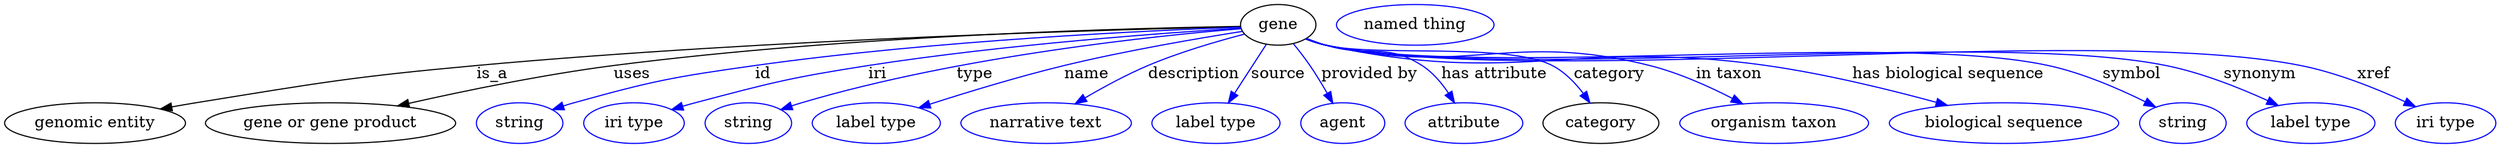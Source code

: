 digraph {
	graph [bb="0,0,1799.1,123"];
	node [label="\N"];
	gene	 [height=0.5,
		label=gene,
		pos="916.69,105",
		width=0.75827];
	"genomic entity"	 [height=0.5,
		pos="63.694,18",
		width=1.7693];
	gene -> "genomic entity"	 [label=is_a,
		lp="347.69,61.5",
		pos="e,110.69,30.162 889.14,104.28 805.68,101.9 548.47,92.981 336.69,69 247.18,58.863 224.94,54.131 136.69,36 131.42,34.916 125.95,33.715 \
120.48,32.461"];
	"gene or gene product"	 [height=0.5,
		pos="230.69,18",
		width=2.3651];
	gene -> "gene or gene product"	 [label=uses,
		lp="448.69,61.5",
		pos="e,280.16,32.732 889.18,104.55 815.41,102.99 607.3,96.318 436.69,69 386.62,60.981 330.83,46.841 289.96,35.48"];
	id	 [color=blue,
		height=0.5,
		label=string,
		pos="364.69,18",
		width=0.84854];
	gene -> id	 [color=blue,
		label=id,
		lp="544.19,61.5",
		pos="e,388.52,29.571 889,103.75 826.27,100.63 668.68,91.073 538.69,69 478.23,58.732 462.68,56 404.69,36 402.45,35.225 400.15,34.371 397.86,\
33.469",
		style=solid];
	iri	 [color=blue,
		height=0.5,
		label="iri type",
		pos="449.69,18",
		width=1.011];
	gene -> iri	 [color=blue,
		label=iri,
		lp="628.19,61.5",
		pos="e,477.58,29.788 889.26,102.88 836.9,98.556 719.27,87.546 621.69,69 564.4,58.11 550.1,54.199 494.69,36 492.16,35.167 489.56,34.264 \
486.95,33.322",
		style=solid];
	type	 [color=blue,
		height=0.5,
		label=string,
		pos="534.69,18",
		width=0.84854];
	gene -> type	 [color=blue,
		label=type,
		lp="697.69,61.5",
		pos="e,558.55,29.488 889.38,102.18 830.47,95.527 687.66,76.277 574.69,36 572.46,35.202 570.17,34.33 567.88,33.416",
		style=solid];
	name	 [color=blue,
		height=0.5,
		label="label type",
		pos="628.69,18",
		width=1.2638];
	gene -> name	 [color=blue,
		label=name,
		lp="783.19,61.5",
		pos="e,660.64,30.908 890.61,99.647 860.67,93.285 810.23,81.894 767.69,69 734.5,58.937 697.68,45.314 670.28,34.679",
		style=solid];
	description	 [color=blue,
		height=0.5,
		label="narrative text",
		pos="749.69,18",
		width=1.6068];
	gene -> description	 [color=blue,
		label=description,
		lp="857.19,61.5",
		pos="e,772.19,34.676 892.03,96.679 873.59,90.095 848.01,80.171 826.69,69 810.97,60.757 794.44,50.102 780.74,40.664",
		style=solid];
	source	 [color=blue,
		height=0.5,
		label="label type",
		pos="870.69,18",
		width=1.2638];
	gene -> source	 [color=blue,
		label=source,
		lp="914.69,61.5",
		pos="e,880.08,35.75 907.61,87.812 901.14,75.58 892.32,58.903 884.93,44.916",
		style=solid];
	"provided by"	 [color=blue,
		height=0.5,
		label=agent,
		pos="963.69,18",
		width=0.83048];
	gene -> "provided by"	 [color=blue,
		label="provided by",
		lp="977.69,61.5",
		pos="e,954.53,35.513 926.33,87.826 929.64,81.878 933.35,75.159 936.69,69 941.02,61.025 945.66,52.31 949.86,44.376",
		style=solid];
	"has attribute"	 [color=blue,
		height=0.5,
		label=attribute,
		pos="1051.7,18",
		width=1.1193];
	gene -> "has attribute"	 [color=blue,
		label="has attribute",
		lp="1063.2,61.5",
		pos="e,1042.7,35.946 938.34,93.728 943.32,91.346 948.63,88.962 953.69,87 980.05,76.782 991.61,85.31 1014.7,69 1023.7,62.657 1031.3,53.434 \
1037.3,44.57",
		style=solid];
	category	 [height=0.5,
		pos="1150.7,18",
		width=1.1374];
	gene -> category	 [color=blue,
		label=category,
		lp="1145.2,61.5",
		pos="e,1138.4,35.69 937.73,93.285 942.83,90.867 948.35,88.579 953.69,87 1016.8,68.348 1041.7,98.137 1100.7,69 1112.7,63.082 1123.4,53.104 \
1131.9,43.534",
		style=solid];
	"in taxon"	 [color=blue,
		height=0.5,
		label="organism taxon",
		pos="1275.7,18",
		width=1.8234];
	gene -> "in taxon"	 [color=blue,
		label="in taxon",
		lp="1234.2,61.5",
		pos="e,1249.3,34.575 937.69,93.13 942.79,90.718 948.32,88.472 953.69,87 1047.9,61.196 1078.6,95.132 1172.7,69 1196.4,62.409 1221.2,50.315 \
1240.5,39.558",
		style=solid];
	"has biological sequence"	 [color=blue,
		height=0.5,
		label="biological sequence",
		pos="1439.7,18",
		width=2.2387];
	gene -> "has biological sequence"	 [color=blue,
		label="has biological sequence",
		lp="1390.7,61.5",
		pos="e,1396.2,33.301 937.66,93.039 942.76,90.631 948.3,88.409 953.69,87 1085.9,52.435 1125.9,91.863 1260.7,69 1303.8,61.688 1351.3,47.862 \
1386.6,36.449",
		style=solid];
	symbol	 [color=blue,
		height=0.5,
		label=string,
		pos="1568.7,18",
		width=0.84854];
	gene -> symbol	 [color=blue,
		label=symbol,
		lp="1521.2,61.5",
		pos="e,1547.5,31.064 937.25,93.134 942.46,90.657 948.15,88.382 953.69,87 1062.9,59.799 1350.3,95.373 1459.7,69 1487.8,62.217 1517.4,47.846 \
1538.7,36.082",
		style=solid];
	synonym	 [color=blue,
		height=0.5,
		label="label type",
		pos="1662.7,18",
		width=1.2638];
	gene -> synonym	 [color=blue,
		label=synonym,
		lp="1615.2,61.5",
		pos="e,1636.3,33.004 937.24,93.113 942.45,90.638 948.15,88.367 953.69,87 1081.5,55.512 1417.3,97.816 1545.7,69 1574.4,62.561 1604.8,49.092 \
1627.4,37.612",
		style=solid];
	xref	 [color=blue,
		height=0.5,
		label="iri type",
		pos="1762.7,18",
		width=1.011];
	gene -> xref	 [color=blue,
		label=xref,
		lp="1698.7,61.5",
		pos="e,1738.8,31.598 937.24,93.096 942.45,90.621 948.14,88.355 953.69,87 1102.9,50.575 1494.7,102.07 1644.7,69 1674.8,62.37 1706.7,48.07 \
1729.8,36.294",
		style=solid];
	"named thing_category"	 [color=blue,
		height=0.5,
		label="named thing",
		pos="1017.7,105",
		width=1.5346];
}
